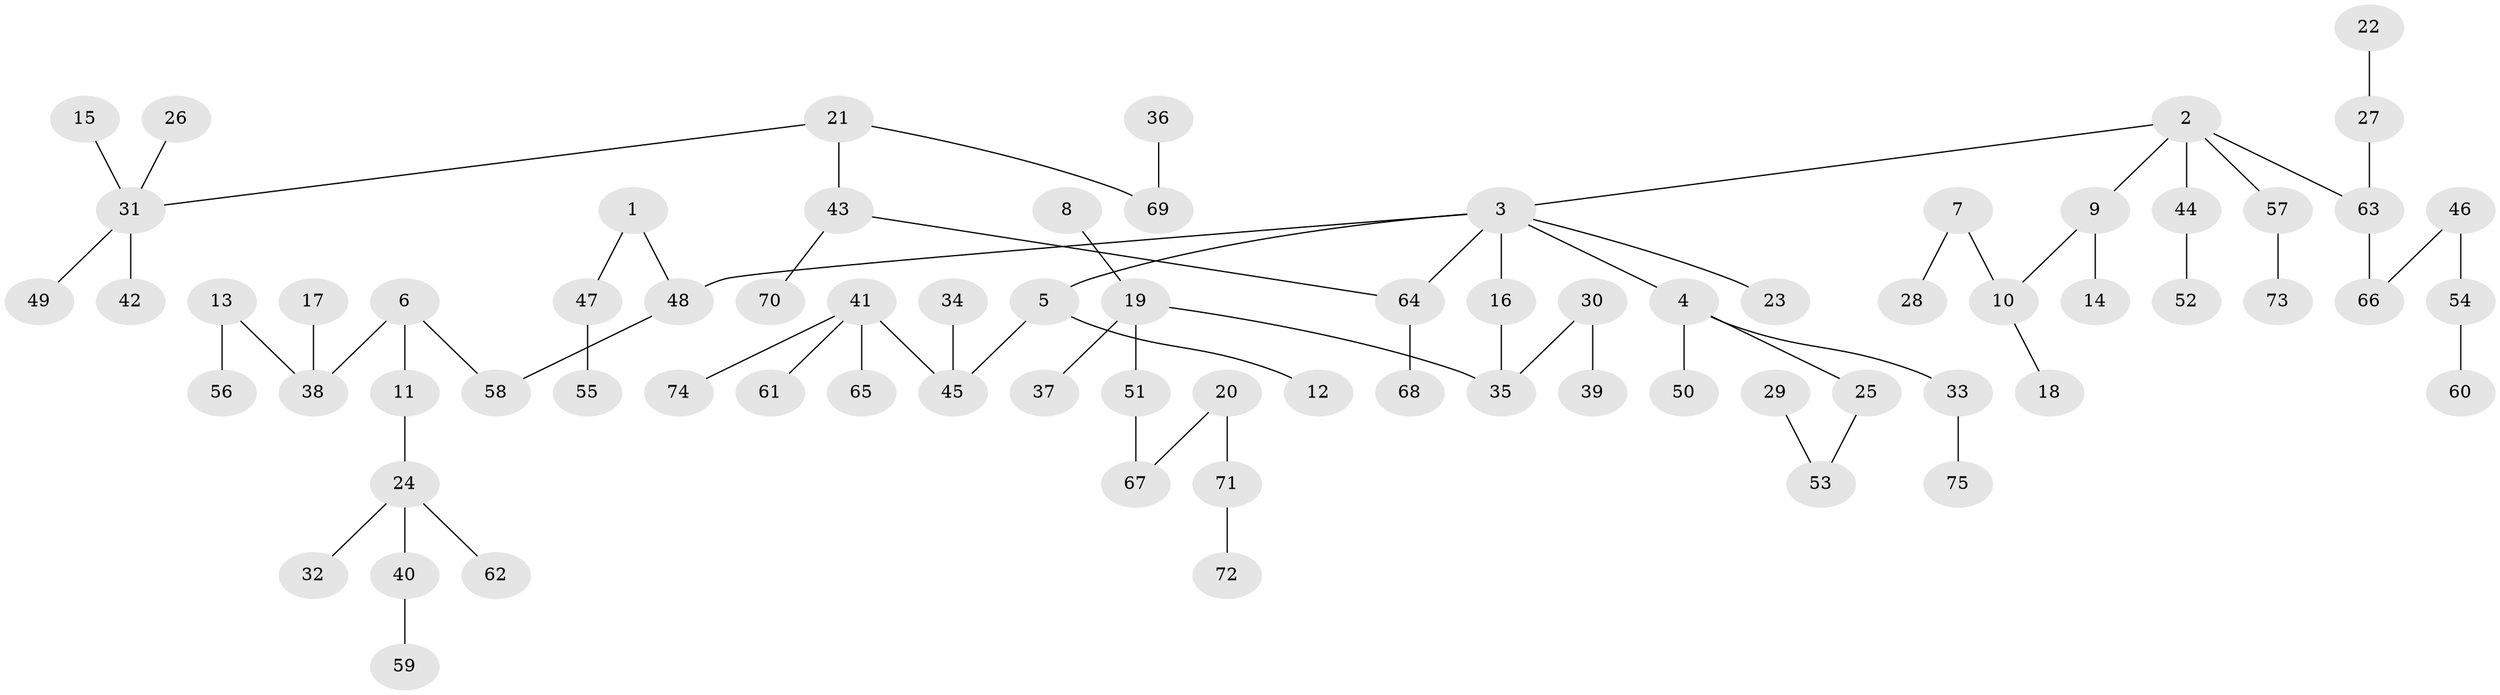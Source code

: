 // original degree distribution, {6: 0.013422818791946308, 5: 0.040268456375838924, 4: 0.0738255033557047, 2: 0.22818791946308725, 3: 0.15436241610738255, 1: 0.4899328859060403}
// Generated by graph-tools (version 1.1) at 2025/37/03/04/25 23:37:25]
// undirected, 75 vertices, 74 edges
graph export_dot {
  node [color=gray90,style=filled];
  1;
  2;
  3;
  4;
  5;
  6;
  7;
  8;
  9;
  10;
  11;
  12;
  13;
  14;
  15;
  16;
  17;
  18;
  19;
  20;
  21;
  22;
  23;
  24;
  25;
  26;
  27;
  28;
  29;
  30;
  31;
  32;
  33;
  34;
  35;
  36;
  37;
  38;
  39;
  40;
  41;
  42;
  43;
  44;
  45;
  46;
  47;
  48;
  49;
  50;
  51;
  52;
  53;
  54;
  55;
  56;
  57;
  58;
  59;
  60;
  61;
  62;
  63;
  64;
  65;
  66;
  67;
  68;
  69;
  70;
  71;
  72;
  73;
  74;
  75;
  1 -- 47 [weight=1.0];
  1 -- 48 [weight=1.0];
  2 -- 3 [weight=1.0];
  2 -- 9 [weight=1.0];
  2 -- 44 [weight=1.0];
  2 -- 57 [weight=1.0];
  2 -- 63 [weight=1.0];
  3 -- 4 [weight=1.0];
  3 -- 5 [weight=1.0];
  3 -- 16 [weight=1.0];
  3 -- 23 [weight=1.0];
  3 -- 48 [weight=1.0];
  3 -- 64 [weight=1.0];
  4 -- 25 [weight=1.0];
  4 -- 33 [weight=1.0];
  4 -- 50 [weight=1.0];
  5 -- 12 [weight=1.0];
  5 -- 45 [weight=1.0];
  6 -- 11 [weight=1.0];
  6 -- 38 [weight=1.0];
  6 -- 58 [weight=1.0];
  7 -- 10 [weight=1.0];
  7 -- 28 [weight=1.0];
  8 -- 19 [weight=1.0];
  9 -- 10 [weight=1.0];
  9 -- 14 [weight=1.0];
  10 -- 18 [weight=1.0];
  11 -- 24 [weight=1.0];
  13 -- 38 [weight=1.0];
  13 -- 56 [weight=1.0];
  15 -- 31 [weight=1.0];
  16 -- 35 [weight=1.0];
  17 -- 38 [weight=1.0];
  19 -- 35 [weight=1.0];
  19 -- 37 [weight=1.0];
  19 -- 51 [weight=1.0];
  20 -- 67 [weight=1.0];
  20 -- 71 [weight=1.0];
  21 -- 31 [weight=1.0];
  21 -- 43 [weight=1.0];
  21 -- 69 [weight=1.0];
  22 -- 27 [weight=1.0];
  24 -- 32 [weight=1.0];
  24 -- 40 [weight=1.0];
  24 -- 62 [weight=1.0];
  25 -- 53 [weight=1.0];
  26 -- 31 [weight=1.0];
  27 -- 63 [weight=1.0];
  29 -- 53 [weight=1.0];
  30 -- 35 [weight=1.0];
  30 -- 39 [weight=1.0];
  31 -- 42 [weight=1.0];
  31 -- 49 [weight=1.0];
  33 -- 75 [weight=1.0];
  34 -- 45 [weight=1.0];
  36 -- 69 [weight=1.0];
  40 -- 59 [weight=1.0];
  41 -- 45 [weight=1.0];
  41 -- 61 [weight=1.0];
  41 -- 65 [weight=1.0];
  41 -- 74 [weight=1.0];
  43 -- 64 [weight=1.0];
  43 -- 70 [weight=1.0];
  44 -- 52 [weight=1.0];
  46 -- 54 [weight=1.0];
  46 -- 66 [weight=1.0];
  47 -- 55 [weight=1.0];
  48 -- 58 [weight=1.0];
  51 -- 67 [weight=1.0];
  54 -- 60 [weight=1.0];
  57 -- 73 [weight=1.0];
  63 -- 66 [weight=1.0];
  64 -- 68 [weight=1.0];
  71 -- 72 [weight=1.0];
}
